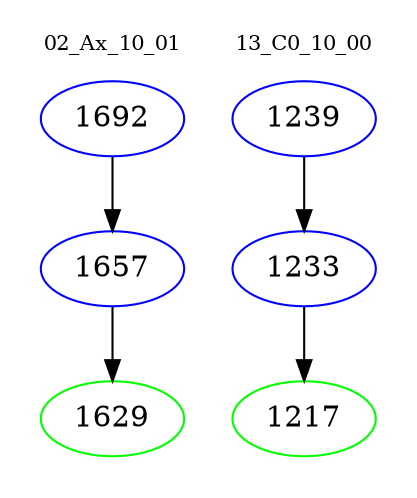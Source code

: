 digraph{
subgraph cluster_0 {
color = white
label = "02_Ax_10_01";
fontsize=10;
T0_1692 [label="1692", color="blue"]
T0_1692 -> T0_1657 [color="black"]
T0_1657 [label="1657", color="blue"]
T0_1657 -> T0_1629 [color="black"]
T0_1629 [label="1629", color="green"]
}
subgraph cluster_1 {
color = white
label = "13_C0_10_00";
fontsize=10;
T1_1239 [label="1239", color="blue"]
T1_1239 -> T1_1233 [color="black"]
T1_1233 [label="1233", color="blue"]
T1_1233 -> T1_1217 [color="black"]
T1_1217 [label="1217", color="green"]
}
}
